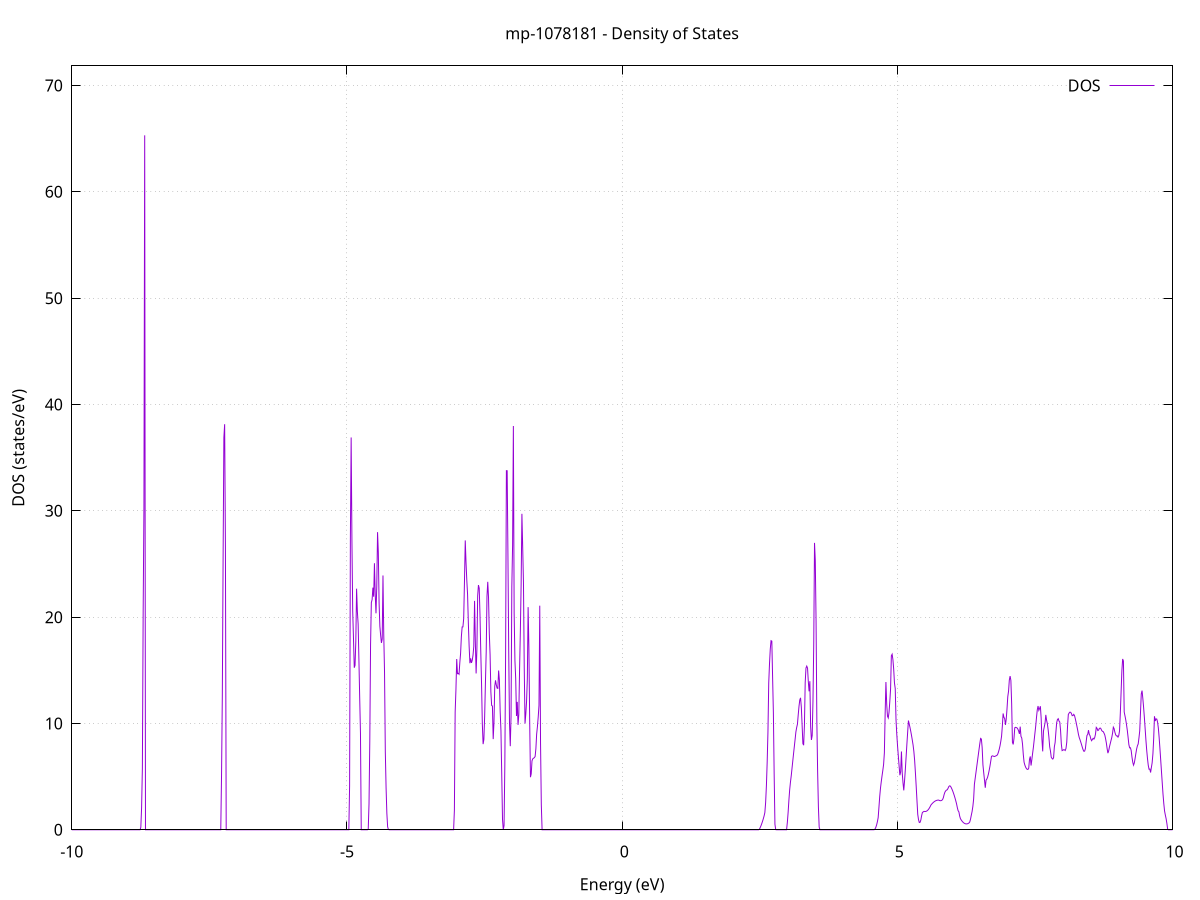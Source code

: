 set title 'mp-1078181 - Density of States'
set xlabel 'Energy (eV)'
set ylabel 'DOS (states/eV)'
set grid
set xrange [-10:10]
set yrange [0:71.848]
set xzeroaxis lt -1
set terminal png size 800,600
set output 'mp-1078181_dos_gnuplot.png'
plot '-' using 1:2 with lines title 'DOS'
-17.009900 0.000000
-16.995800 0.000000
-16.981700 0.000000
-16.967600 0.000000
-16.953500 0.000000
-16.939400 0.000000
-16.925300 0.000000
-16.911200 0.000000
-16.897100 0.000000
-16.883000 0.000000
-16.868900 0.000000
-16.854800 0.000000
-16.840700 0.000000
-16.826600 0.000000
-16.812500 0.000000
-16.798400 0.000000
-16.784300 0.000000
-16.770200 0.000000
-16.756100 0.000000
-16.742000 0.000000
-16.727900 0.000000
-16.713800 0.000000
-16.699700 0.000000
-16.685600 0.000000
-16.671500 0.000000
-16.657300 0.000000
-16.643200 0.000000
-16.629100 0.000000
-16.615000 0.000000
-16.600900 0.000000
-16.586800 0.000000
-16.572700 0.000000
-16.558600 0.000000
-16.544500 0.000000
-16.530400 0.000000
-16.516300 0.000000
-16.502200 0.000000
-16.488100 0.000000
-16.474000 0.000000
-16.459900 0.000000
-16.445800 0.000000
-16.431700 0.000000
-16.417600 0.000000
-16.403500 0.000000
-16.389400 0.000000
-16.375300 0.000000
-16.361200 0.000000
-16.347100 0.000000
-16.333000 0.000000
-16.318900 0.000000
-16.304800 0.000000
-16.290700 0.000000
-16.276600 0.000000
-16.262500 0.000000
-16.248400 0.000000
-16.234300 0.000000
-16.220200 0.000000
-16.206100 0.000000
-16.192000 0.000000
-16.177900 0.000000
-16.163800 0.000000
-16.149700 0.000000
-16.135500 0.000000
-16.121400 0.000000
-16.107300 0.000000
-16.093200 0.000000
-16.079100 0.000000
-16.065000 0.000000
-16.050900 0.000000
-16.036800 0.000000
-16.022700 0.000000
-16.008600 0.000000
-15.994500 0.000000
-15.980400 0.000000
-15.966300 0.000000
-15.952200 0.000000
-15.938100 0.000000
-15.924000 0.000000
-15.909900 0.000000
-15.895800 0.000000
-15.881700 0.000000
-15.867600 0.000000
-15.853500 0.000000
-15.839400 0.000000
-15.825300 0.000000
-15.811200 0.000000
-15.797100 0.000000
-15.783000 0.000000
-15.768900 0.000000
-15.754800 0.000000
-15.740700 0.000000
-15.726600 0.008800
-15.712500 1.274200
-15.698400 4.681000
-15.684300 12.755700
-15.670200 21.322900
-15.656100 29.129800
-15.642000 44.279500
-15.627900 42.121700
-15.613700 0.000000
-15.599600 0.000000
-15.585500 0.000000
-15.571400 0.000000
-15.557300 0.000000
-15.543200 0.000000
-15.529100 1.172800
-15.515000 8.073200
-15.500900 15.460900
-15.486800 27.694900
-15.472700 55.868700
-15.458600 32.027200
-15.444500 3.302100
-15.430400 0.000000
-15.416300 0.000000
-15.402200 0.000000
-15.388100 0.000000
-15.374000 0.000000
-15.359900 0.000000
-15.345800 0.000000
-15.331700 0.000000
-15.317600 0.000000
-15.303500 0.000000
-15.289400 0.000000
-15.275300 0.000000
-15.261200 0.000000
-15.247100 0.000000
-15.233000 0.000000
-15.218900 0.000000
-15.204800 0.000000
-15.190700 0.000000
-15.176600 0.000000
-15.162500 0.000000
-15.148400 0.000000
-15.134300 0.000000
-15.120200 0.000000
-15.106100 0.000000
-15.091900 0.000000
-15.077800 0.000000
-15.063700 0.000000
-15.049600 0.000000
-15.035500 0.000000
-15.021400 0.000000
-15.007300 0.000000
-14.993200 0.000000
-14.979100 0.000000
-14.965000 0.635100
-14.950900 18.877600
-14.936800 53.055000
-14.922700 36.465600
-14.908600 93.440200
-14.894500 71.658000
-14.880400 99.771800
-14.866300 53.131700
-14.852200 119.152000
-14.838100 0.000000
-14.824000 0.000000
-14.809900 0.000000
-14.795800 0.000000
-14.781700 0.000000
-14.767600 0.000000
-14.753500 0.000000
-14.739400 0.000000
-14.725300 0.000000
-14.711200 0.000000
-14.697100 0.000000
-14.683000 0.000000
-14.668900 0.000000
-14.654800 0.000000
-14.640700 0.000000
-14.626600 0.000000
-14.612500 0.000000
-14.598400 0.000000
-14.584300 0.000000
-14.570100 0.000000
-14.556000 0.000000
-14.541900 0.000000
-14.527800 0.000000
-14.513700 0.000000
-14.499600 0.000000
-14.485500 0.000000
-14.471400 0.000000
-14.457300 0.000000
-14.443200 0.000000
-14.429100 0.000000
-14.415000 0.000000
-14.400900 0.000000
-14.386800 0.000000
-14.372700 0.000000
-14.358600 0.000000
-14.344500 0.000000
-14.330400 0.000000
-14.316300 0.000000
-14.302200 0.000000
-14.288100 0.000000
-14.274000 0.000000
-14.259900 0.000000
-14.245800 0.000000
-14.231700 0.000000
-14.217600 0.000000
-14.203500 0.000000
-14.189400 0.000000
-14.175300 0.000000
-14.161200 0.000000
-14.147100 0.000000
-14.133000 0.000000
-14.118900 0.000000
-14.104800 0.000000
-14.090700 0.000000
-14.076600 0.000000
-14.062400 0.000000
-14.048300 0.000000
-14.034200 0.000000
-14.020100 0.000000
-14.006000 0.000000
-13.991900 0.000000
-13.977800 0.000000
-13.963700 0.000000
-13.949600 0.000000
-13.935500 0.000000
-13.921400 0.000000
-13.907300 0.000000
-13.893200 0.000000
-13.879100 0.000000
-13.865000 0.000000
-13.850900 0.000000
-13.836800 0.000000
-13.822700 0.000000
-13.808600 0.000000
-13.794500 0.000000
-13.780400 0.000000
-13.766300 0.000000
-13.752200 0.000000
-13.738100 0.000000
-13.724000 0.000000
-13.709900 0.000000
-13.695800 0.000000
-13.681700 0.000000
-13.667600 0.000000
-13.653500 0.000000
-13.639400 0.000000
-13.625300 0.000000
-13.611200 0.000000
-13.597100 0.000000
-13.583000 0.000000
-13.568900 0.000000
-13.554800 0.000000
-13.540600 0.000000
-13.526500 0.000000
-13.512400 0.000000
-13.498300 0.000000
-13.484200 0.000000
-13.470100 0.000000
-13.456000 0.000000
-13.441900 0.000000
-13.427800 0.000000
-13.413700 0.000000
-13.399600 0.000000
-13.385500 0.000000
-13.371400 0.000000
-13.357300 0.000000
-13.343200 0.000000
-13.329100 0.000000
-13.315000 0.000000
-13.300900 0.000000
-13.286800 0.000000
-13.272700 0.000000
-13.258600 0.000000
-13.244500 0.000000
-13.230400 0.000000
-13.216300 0.000000
-13.202200 0.000000
-13.188100 0.000000
-13.174000 0.000000
-13.159900 0.000000
-13.145800 0.000000
-13.131700 0.000000
-13.117600 0.000000
-13.103500 0.000000
-13.089400 0.000000
-13.075300 0.000000
-13.061200 0.000000
-13.047100 0.000000
-13.033000 0.000000
-13.018800 0.000000
-13.004700 0.000000
-12.990600 0.000000
-12.976500 0.000000
-12.962400 0.000000
-12.948300 0.000000
-12.934200 0.000000
-12.920100 0.000000
-12.906000 0.000000
-12.891900 0.000000
-12.877800 0.000000
-12.863700 0.000000
-12.849600 0.000000
-12.835500 0.000000
-12.821400 0.000000
-12.807300 0.000000
-12.793200 0.000000
-12.779100 0.000000
-12.765000 0.000000
-12.750900 0.000000
-12.736800 0.000000
-12.722700 0.000000
-12.708600 0.000000
-12.694500 0.000000
-12.680400 0.000000
-12.666300 0.000000
-12.652200 0.000000
-12.638100 0.000000
-12.624000 0.000000
-12.609900 0.000000
-12.595800 0.000000
-12.581700 0.000000
-12.567600 0.000000
-12.553500 0.000000
-12.539400 0.000000
-12.525300 0.000000
-12.511200 0.000000
-12.497000 0.000000
-12.482900 0.000000
-12.468800 0.000000
-12.454700 0.000000
-12.440600 0.000000
-12.426500 0.000000
-12.412400 0.000000
-12.398300 0.000000
-12.384200 0.000000
-12.370100 0.000000
-12.356000 0.000000
-12.341900 0.000000
-12.327800 0.000000
-12.313700 0.000000
-12.299600 0.000000
-12.285500 0.000000
-12.271400 0.000000
-12.257300 0.000000
-12.243200 0.000000
-12.229100 0.000000
-12.215000 0.000000
-12.200900 0.000000
-12.186800 0.000000
-12.172700 0.000000
-12.158600 0.000000
-12.144500 0.000000
-12.130400 0.000000
-12.116300 0.000000
-12.102200 0.000000
-12.088100 0.000000
-12.074000 0.000000
-12.059900 0.000000
-12.045800 0.000000
-12.031700 0.000000
-12.017600 0.000000
-12.003500 0.000000
-11.989400 0.000000
-11.975200 0.000000
-11.961100 0.000000
-11.947000 0.000000
-11.932900 0.000000
-11.918800 0.000000
-11.904700 0.000000
-11.890600 0.000000
-11.876500 0.000000
-11.862400 0.000000
-11.848300 0.000000
-11.834200 0.000000
-11.820100 0.000000
-11.806000 0.000000
-11.791900 0.000000
-11.777800 0.000000
-11.763700 0.000000
-11.749600 0.000000
-11.735500 0.000000
-11.721400 0.000000
-11.707300 0.000000
-11.693200 0.000000
-11.679100 0.000000
-11.665000 0.000000
-11.650900 0.000000
-11.636800 0.000000
-11.622700 0.000000
-11.608600 0.000000
-11.594500 0.000000
-11.580400 0.000000
-11.566300 0.000000
-11.552200 0.000000
-11.538100 0.000000
-11.524000 0.000000
-11.509900 0.000000
-11.495800 0.000000
-11.481700 0.000000
-11.467600 0.000000
-11.453400 0.000000
-11.439300 0.000000
-11.425200 0.000000
-11.411100 0.000000
-11.397000 0.000000
-11.382900 0.000000
-11.368800 0.000000
-11.354700 0.000000
-11.340600 0.000000
-11.326500 0.000000
-11.312400 0.000000
-11.298300 0.000000
-11.284200 0.000000
-11.270100 0.000000
-11.256000 0.000000
-11.241900 0.000000
-11.227800 0.000000
-11.213700 0.000000
-11.199600 0.000000
-11.185500 0.000000
-11.171400 0.000000
-11.157300 0.000000
-11.143200 0.000000
-11.129100 0.000000
-11.115000 0.000000
-11.100900 0.000000
-11.086800 0.000000
-11.072700 0.000000
-11.058600 0.000000
-11.044500 0.000000
-11.030400 0.000000
-11.016300 0.000000
-11.002200 0.000000
-10.988100 0.000000
-10.974000 0.000000
-10.959900 0.000000
-10.945700 0.000000
-10.931600 0.000000
-10.917500 0.000000
-10.903400 0.000000
-10.889300 0.000000
-10.875200 0.000000
-10.861100 0.000000
-10.847000 0.000000
-10.832900 0.000000
-10.818800 0.000000
-10.804700 0.000000
-10.790600 0.000000
-10.776500 0.000000
-10.762400 0.000000
-10.748300 0.000000
-10.734200 0.000000
-10.720100 0.000000
-10.706000 0.000000
-10.691900 0.000000
-10.677800 0.000000
-10.663700 0.000000
-10.649600 0.000000
-10.635500 0.000000
-10.621400 0.000000
-10.607300 0.000000
-10.593200 0.000000
-10.579100 0.000000
-10.565000 0.000000
-10.550900 0.000000
-10.536800 0.000000
-10.522700 0.000000
-10.508600 0.000000
-10.494500 0.000000
-10.480400 0.000000
-10.466300 0.000000
-10.452200 0.000000
-10.438100 0.000000
-10.423900 0.000000
-10.409800 0.000000
-10.395700 0.000000
-10.381600 0.000000
-10.367500 0.000000
-10.353400 0.000000
-10.339300 0.000000
-10.325200 0.000000
-10.311100 0.000000
-10.297000 0.000000
-10.282900 0.000000
-10.268800 0.000000
-10.254700 0.000000
-10.240600 0.000000
-10.226500 0.000000
-10.212400 0.000000
-10.198300 0.000000
-10.184200 0.000000
-10.170100 0.000000
-10.156000 0.000000
-10.141900 0.000000
-10.127800 0.000000
-10.113700 0.000000
-10.099600 0.000000
-10.085500 0.000000
-10.071400 0.000000
-10.057300 0.000000
-10.043200 0.000000
-10.029100 0.000000
-10.015000 0.000000
-10.000900 0.000000
-9.986800 0.000000
-9.972700 0.000000
-9.958600 0.000000
-9.944500 0.000000
-9.930400 0.000000
-9.916300 0.000000
-9.902100 0.000000
-9.888000 0.000000
-9.873900 0.000000
-9.859800 0.000000
-9.845700 0.000000
-9.831600 0.000000
-9.817500 0.000000
-9.803400 0.000000
-9.789300 0.000000
-9.775200 0.000000
-9.761100 0.000000
-9.747000 0.000000
-9.732900 0.000000
-9.718800 0.000000
-9.704700 0.000000
-9.690600 0.000000
-9.676500 0.000000
-9.662400 0.000000
-9.648300 0.000000
-9.634200 0.000000
-9.620100 0.000000
-9.606000 0.000000
-9.591900 0.000000
-9.577800 0.000000
-9.563700 0.000000
-9.549600 0.000000
-9.535500 0.000000
-9.521400 0.000000
-9.507300 0.000000
-9.493200 0.000000
-9.479100 0.000000
-9.465000 0.000000
-9.450900 0.000000
-9.436800 0.000000
-9.422700 0.000000
-9.408600 0.000000
-9.394500 0.000000
-9.380300 0.000000
-9.366200 0.000000
-9.352100 0.000000
-9.338000 0.000000
-9.323900 0.000000
-9.309800 0.000000
-9.295700 0.000000
-9.281600 0.000000
-9.267500 0.000000
-9.253400 0.000000
-9.239300 0.000000
-9.225200 0.000000
-9.211100 0.000000
-9.197000 0.000000
-9.182900 0.000000
-9.168800 0.000000
-9.154700 0.000000
-9.140600 0.000000
-9.126500 0.000000
-9.112400 0.000000
-9.098300 0.000000
-9.084200 0.000000
-9.070100 0.000000
-9.056000 0.000000
-9.041900 0.000000
-9.027800 0.000000
-9.013700 0.000000
-8.999600 0.000000
-8.985500 0.000000
-8.971400 0.000000
-8.957300 0.000000
-8.943200 0.000000
-8.929100 0.000000
-8.915000 0.000000
-8.900900 0.000000
-8.886800 0.000000
-8.872700 0.000000
-8.858500 0.000000
-8.844400 0.000000
-8.830300 0.000000
-8.816200 0.000000
-8.802100 0.000000
-8.788000 0.000000
-8.773900 0.000000
-8.759800 0.000000
-8.745700 0.228400
-8.731600 2.078300
-8.717500 5.785600
-8.703400 20.283300
-8.689300 30.212800
-8.675200 65.316600
-8.661100 0.000000
-8.647000 0.000000
-8.632900 0.000000
-8.618800 0.000000
-8.604700 0.000000
-8.590600 0.000000
-8.576500 0.000000
-8.562400 0.000000
-8.548300 0.000000
-8.534200 0.000000
-8.520100 0.000000
-8.506000 0.000000
-8.491900 0.000000
-8.477800 0.000000
-8.463700 0.000000
-8.449600 0.000000
-8.435500 0.000000
-8.421400 0.000000
-8.407300 0.000000
-8.393200 0.000000
-8.379100 0.000000
-8.365000 0.000000
-8.350900 0.000000
-8.336700 0.000000
-8.322600 0.000000
-8.308500 0.000000
-8.294400 0.000000
-8.280300 0.000000
-8.266200 0.000000
-8.252100 0.000000
-8.238000 0.000000
-8.223900 0.000000
-8.209800 0.000000
-8.195700 0.000000
-8.181600 0.000000
-8.167500 0.000000
-8.153400 0.000000
-8.139300 0.000000
-8.125200 0.000000
-8.111100 0.000000
-8.097000 0.000000
-8.082900 0.000000
-8.068800 0.000000
-8.054700 0.000000
-8.040600 0.000000
-8.026500 0.000000
-8.012400 0.000000
-7.998300 0.000000
-7.984200 0.000000
-7.970100 0.000000
-7.956000 0.000000
-7.941900 0.000000
-7.927800 0.000000
-7.913700 0.000000
-7.899600 0.000000
-7.885500 0.000000
-7.871400 0.000000
-7.857300 0.000000
-7.843200 0.000000
-7.829000 0.000000
-7.814900 0.000000
-7.800800 0.000000
-7.786700 0.000000
-7.772600 0.000000
-7.758500 0.000000
-7.744400 0.000000
-7.730300 0.000000
-7.716200 0.000000
-7.702100 0.000000
-7.688000 0.000000
-7.673900 0.000000
-7.659800 0.000000
-7.645700 0.000000
-7.631600 0.000000
-7.617500 0.000000
-7.603400 0.000000
-7.589300 0.000000
-7.575200 0.000000
-7.561100 0.000000
-7.547000 0.000000
-7.532900 0.000000
-7.518800 0.000000
-7.504700 0.000000
-7.490600 0.000000
-7.476500 0.000000
-7.462400 0.000000
-7.448300 0.000000
-7.434200 0.000000
-7.420100 0.000000
-7.406000 0.000000
-7.391900 0.000000
-7.377800 0.000000
-7.363700 0.000000
-7.349600 0.000000
-7.335500 0.000000
-7.321400 0.000000
-7.307200 0.000000
-7.293100 0.000000
-7.279000 5.163700
-7.264900 12.553900
-7.250800 25.450400
-7.236700 36.885600
-7.222600 38.145900
-7.208500 26.642200
-7.194400 0.000000
-7.180300 0.000000
-7.166200 0.000000
-7.152100 0.000000
-7.138000 0.000000
-7.123900 0.000000
-7.109800 0.000000
-7.095700 0.000000
-7.081600 0.000000
-7.067500 0.000000
-7.053400 0.000000
-7.039300 0.000000
-7.025200 0.000000
-7.011100 0.000000
-6.997000 0.000000
-6.982900 0.000000
-6.968800 0.000000
-6.954700 0.000000
-6.940600 0.000000
-6.926500 0.000000
-6.912400 0.000000
-6.898300 0.000000
-6.884200 0.000000
-6.870100 0.000000
-6.856000 0.000000
-6.841900 0.000000
-6.827800 0.000000
-6.813700 0.000000
-6.799600 0.000000
-6.785400 0.000000
-6.771300 0.000000
-6.757200 0.000000
-6.743100 0.000000
-6.729000 0.000000
-6.714900 0.000000
-6.700800 0.000000
-6.686700 0.000000
-6.672600 0.000000
-6.658500 0.000000
-6.644400 0.000000
-6.630300 0.000000
-6.616200 0.000000
-6.602100 0.000000
-6.588000 0.000000
-6.573900 0.000000
-6.559800 0.000000
-6.545700 0.000000
-6.531600 0.000000
-6.517500 0.000000
-6.503400 0.000000
-6.489300 0.000000
-6.475200 0.000000
-6.461100 0.000000
-6.447000 0.000000
-6.432900 0.000000
-6.418800 0.000000
-6.404700 0.000000
-6.390600 0.000000
-6.376500 0.000000
-6.362400 0.000000
-6.348300 0.000000
-6.334200 0.000000
-6.320100 0.000000
-6.306000 0.000000
-6.291900 0.000000
-6.277800 0.000000
-6.263600 0.000000
-6.249500 0.000000
-6.235400 0.000000
-6.221300 0.000000
-6.207200 0.000000
-6.193100 0.000000
-6.179000 0.000000
-6.164900 0.000000
-6.150800 0.000000
-6.136700 0.000000
-6.122600 0.000000
-6.108500 0.000000
-6.094400 0.000000
-6.080300 0.000000
-6.066200 0.000000
-6.052100 0.000000
-6.038000 0.000000
-6.023900 0.000000
-6.009800 0.000000
-5.995700 0.000000
-5.981600 0.000000
-5.967500 0.000000
-5.953400 0.000000
-5.939300 0.000000
-5.925200 0.000000
-5.911100 0.000000
-5.897000 0.000000
-5.882900 0.000000
-5.868800 0.000000
-5.854700 0.000000
-5.840600 0.000000
-5.826500 0.000000
-5.812400 0.000000
-5.798300 0.000000
-5.784200 0.000000
-5.770100 0.000000
-5.756000 0.000000
-5.741800 0.000000
-5.727700 0.000000
-5.713600 0.000000
-5.699500 0.000000
-5.685400 0.000000
-5.671300 0.000000
-5.657200 0.000000
-5.643100 0.000000
-5.629000 0.000000
-5.614900 0.000000
-5.600800 0.000000
-5.586700 0.000000
-5.572600 0.000000
-5.558500 0.000000
-5.544400 0.000000
-5.530300 0.000000
-5.516200 0.000000
-5.502100 0.000000
-5.488000 0.000000
-5.473900 0.000000
-5.459800 0.000000
-5.445700 0.000000
-5.431600 0.000000
-5.417500 0.000000
-5.403400 0.000000
-5.389300 0.000000
-5.375200 0.000000
-5.361100 0.000000
-5.347000 0.000000
-5.332900 0.000000
-5.318800 0.000000
-5.304700 0.000000
-5.290600 0.000000
-5.276500 0.000000
-5.262400 0.000000
-5.248300 0.000000
-5.234100 0.000000
-5.220000 0.000000
-5.205900 0.000000
-5.191800 0.000000
-5.177700 0.000000
-5.163600 0.000000
-5.149500 0.000000
-5.135400 0.000000
-5.121300 0.000000
-5.107200 0.000000
-5.093100 0.000000
-5.079000 0.000000
-5.064900 0.000000
-5.050800 0.000000
-5.036700 0.000000
-5.022600 0.000000
-5.008500 0.000000
-4.994400 0.000000
-4.980300 0.000000
-4.966200 0.000000
-4.952100 4.141400
-4.938000 27.374400
-4.923900 36.898300
-4.909800 27.156200
-4.895700 20.567300
-4.881600 18.005800
-4.867500 15.241900
-4.853400 15.472400
-4.839300 17.699100
-4.825200 22.675300
-4.811100 20.535000
-4.797000 19.354200
-4.782900 15.981700
-4.768800 12.433000
-4.754700 9.095500
-4.740600 0.000000
-4.726500 0.000000
-4.712300 0.000000
-4.698200 0.000000
-4.684100 0.000000
-4.670000 0.000000
-4.655900 0.000000
-4.641800 0.000000
-4.627700 0.000000
-4.613600 0.046900
-4.599500 2.435000
-4.585400 8.294000
-4.571300 17.402100
-4.557200 21.363500
-4.543100 21.639000
-4.529000 22.775900
-4.514900 21.918900
-4.500800 25.072700
-4.486700 22.125700
-4.472600 20.356600
-4.458500 22.899200
-4.444400 27.995500
-4.430300 26.086000
-4.416200 21.305900
-4.402100 19.128000
-4.388000 18.279700
-4.373900 17.576500
-4.359800 17.938200
-4.345700 23.918500
-4.331600 18.366700
-4.317500 14.809800
-4.303400 7.369200
-4.289300 3.955300
-4.275200 1.541000
-4.261100 0.277700
-4.247000 0.029500
-4.232900 0.000000
-4.218800 0.000000
-4.204700 0.000000
-4.190500 0.000000
-4.176400 0.000000
-4.162300 0.000000
-4.148200 0.000000
-4.134100 0.000000
-4.120000 0.000000
-4.105900 0.000000
-4.091800 0.000000
-4.077700 0.000000
-4.063600 0.000000
-4.049500 0.000000
-4.035400 0.000000
-4.021300 0.000000
-4.007200 0.000000
-3.993100 0.000000
-3.979000 0.000000
-3.964900 0.000000
-3.950800 0.000000
-3.936700 0.000000
-3.922600 0.000000
-3.908500 0.000000
-3.894400 0.000000
-3.880300 0.000000
-3.866200 0.000000
-3.852100 0.000000
-3.838000 0.000000
-3.823900 0.000000
-3.809800 0.000000
-3.795700 0.000000
-3.781600 0.000000
-3.767500 0.000000
-3.753400 0.000000
-3.739300 0.000000
-3.725200 0.000000
-3.711100 0.000000
-3.697000 0.000000
-3.682900 0.000000
-3.668700 0.000000
-3.654600 0.000000
-3.640500 0.000000
-3.626400 0.000000
-3.612300 0.000000
-3.598200 0.000000
-3.584100 0.000000
-3.570000 0.000000
-3.555900 0.000000
-3.541800 0.000000
-3.527700 0.000000
-3.513600 0.000000
-3.499500 0.000000
-3.485400 0.000000
-3.471300 0.000000
-3.457200 0.000000
-3.443100 0.000000
-3.429000 0.000000
-3.414900 0.000000
-3.400800 0.000000
-3.386700 0.000000
-3.372600 0.000000
-3.358500 0.000000
-3.344400 0.000000
-3.330300 0.000000
-3.316200 0.000000
-3.302100 0.000000
-3.288000 0.000000
-3.273900 0.000000
-3.259800 0.000000
-3.245700 0.000000
-3.231600 0.000000
-3.217500 0.000000
-3.203400 0.000000
-3.189300 0.000000
-3.175200 0.000000
-3.161100 0.000000
-3.146900 0.000000
-3.132800 0.000000
-3.118700 0.000000
-3.104600 0.000000
-3.090500 0.000000
-3.076400 0.000000
-3.062300 0.000000
-3.048200 1.827300
-3.034100 11.071600
-3.020000 13.167700
-3.005900 16.060400
-2.991800 14.681400
-2.977700 14.710900
-2.963600 14.626100
-2.949500 15.720000
-2.935400 16.591400
-2.921300 18.179900
-2.907200 19.074000
-2.893100 19.083400
-2.879000 19.877600
-2.864900 23.357400
-2.850800 27.214500
-2.836700 25.141700
-2.822600 23.462600
-2.808500 22.128000
-2.794400 19.412800
-2.780300 17.272700
-2.766200 15.665000
-2.752100 16.125200
-2.738000 15.696800
-2.723900 15.928100
-2.709800 16.426200
-2.695700 17.241300
-2.681600 21.529400
-2.667500 17.725000
-2.653400 14.704400
-2.639300 16.962500
-2.625100 22.010300
-2.611000 23.015800
-2.596900 22.716100
-2.582800 20.185300
-2.568700 16.744000
-2.554600 13.697500
-2.540500 9.951800
-2.526400 8.057200
-2.512300 8.495200
-2.498200 10.690800
-2.484100 13.845200
-2.470000 16.740800
-2.455900 21.965100
-2.441800 23.318900
-2.427700 21.799400
-2.413600 18.468400
-2.399500 16.472600
-2.385400 12.980300
-2.371300 11.694200
-2.357200 11.637900
-2.343100 8.528900
-2.329000 10.081300
-2.314900 13.486100
-2.300800 14.054400
-2.286700 13.623200
-2.272600 13.325700
-2.258500 13.297700
-2.244400 14.978500
-2.230300 14.066400
-2.216200 11.109200
-2.202100 9.321200
-2.188000 5.224400
-2.173900 0.993500
-2.159800 0.000000
-2.145700 0.399900
-2.131600 6.043000
-2.117400 16.575200
-2.103300 33.776800
-2.089200 33.768200
-2.075100 25.780100
-2.061000 16.794000
-2.046900 10.098400
-2.032800 7.864100
-2.018700 10.672100
-2.004600 22.851300
-1.990500 26.767200
-1.976400 37.979000
-1.962300 20.405200
-1.948200 15.914400
-1.934100 14.210900
-1.920000 10.701000
-1.905900 12.028900
-1.891800 9.865600
-1.877700 10.833000
-1.863600 15.147500
-1.849500 18.683400
-1.835400 23.075200
-1.821300 29.720800
-1.807200 26.606000
-1.793100 23.270300
-1.779000 15.293900
-1.764900 9.996200
-1.750800 10.876200
-1.736700 12.090900
-1.722600 14.210000
-1.708500 20.942600
-1.694400 17.164300
-1.680300 10.359600
-1.666200 4.945700
-1.652100 5.258800
-1.638000 6.478200
-1.623900 6.672900
-1.609800 6.727500
-1.595600 6.787100
-1.581500 6.887300
-1.567400 7.623800
-1.553300 9.004400
-1.539200 9.713300
-1.525100 10.603100
-1.511000 11.706400
-1.496900 21.077400
-1.482800 8.154700
-1.468700 2.356800
-1.454600 0.000000
-1.440500 0.000000
-1.426400 0.000000
-1.412300 0.000000
-1.398200 0.000000
-1.384100 0.000000
-1.370000 0.000000
-1.355900 0.000000
-1.341800 0.000000
-1.327700 0.000000
-1.313600 0.000000
-1.299500 0.000000
-1.285400 0.000000
-1.271300 0.000000
-1.257200 0.000000
-1.243100 0.000000
-1.229000 0.000000
-1.214900 0.000000
-1.200800 0.000000
-1.186700 0.000000
-1.172600 0.000000
-1.158500 0.000000
-1.144400 0.000000
-1.130300 0.000000
-1.116200 0.000000
-1.102100 0.000000
-1.088000 0.000000
-1.073800 0.000000
-1.059700 0.000000
-1.045600 0.000000
-1.031500 0.000000
-1.017400 0.000000
-1.003300 0.000000
-0.989200 0.000000
-0.975100 0.000000
-0.961000 0.000000
-0.946900 0.000000
-0.932800 0.000000
-0.918700 0.000000
-0.904600 0.000000
-0.890500 0.000000
-0.876400 0.000000
-0.862300 0.000000
-0.848200 0.000000
-0.834100 0.000000
-0.820000 0.000000
-0.805900 0.000000
-0.791800 0.000000
-0.777700 0.000000
-0.763600 0.000000
-0.749500 0.000000
-0.735400 0.000000
-0.721300 0.000000
-0.707200 0.000000
-0.693100 0.000000
-0.679000 0.000000
-0.664900 0.000000
-0.650800 0.000000
-0.636700 0.000000
-0.622600 0.000000
-0.608500 0.000000
-0.594400 0.000000
-0.580300 0.000000
-0.566200 0.000000
-0.552000 0.000000
-0.537900 0.000000
-0.523800 0.000000
-0.509700 0.000000
-0.495600 0.000000
-0.481500 0.000000
-0.467400 0.000000
-0.453300 0.000000
-0.439200 0.000000
-0.425100 0.000000
-0.411000 0.000000
-0.396900 0.000000
-0.382800 0.000000
-0.368700 0.000000
-0.354600 0.000000
-0.340500 0.000000
-0.326400 0.000000
-0.312300 0.000000
-0.298200 0.000000
-0.284100 0.000000
-0.270000 0.000000
-0.255900 0.000000
-0.241800 0.000000
-0.227700 0.000000
-0.213600 0.000000
-0.199500 0.000000
-0.185400 0.000000
-0.171300 0.000000
-0.157200 0.000000
-0.143100 0.000000
-0.129000 0.000000
-0.114900 0.000000
-0.100800 0.000000
-0.086700 0.000000
-0.072600 0.000000
-0.058500 0.000000
-0.044400 0.000000
-0.030200 0.000000
-0.016100 0.000000
-0.002000 0.000000
0.012100 0.000000
0.026200 0.000000
0.040300 0.000000
0.054400 0.000000
0.068500 0.000000
0.082600 0.000000
0.096700 0.000000
0.110800 0.000000
0.124900 0.000000
0.139000 0.000000
0.153100 0.000000
0.167200 0.000000
0.181300 0.000000
0.195400 0.000000
0.209500 0.000000
0.223600 0.000000
0.237700 0.000000
0.251800 0.000000
0.265900 0.000000
0.280000 0.000000
0.294100 0.000000
0.308200 0.000000
0.322300 0.000000
0.336400 0.000000
0.350500 0.000000
0.364600 0.000000
0.378700 0.000000
0.392800 0.000000
0.406900 0.000000
0.421000 0.000000
0.435100 0.000000
0.449200 0.000000
0.463300 0.000000
0.477400 0.000000
0.491600 0.000000
0.505700 0.000000
0.519800 0.000000
0.533900 0.000000
0.548000 0.000000
0.562100 0.000000
0.576200 0.000000
0.590300 0.000000
0.604400 0.000000
0.618500 0.000000
0.632600 0.000000
0.646700 0.000000
0.660800 0.000000
0.674900 0.000000
0.689000 0.000000
0.703100 0.000000
0.717200 0.000000
0.731300 0.000000
0.745400 0.000000
0.759500 0.000000
0.773600 0.000000
0.787700 0.000000
0.801800 0.000000
0.815900 0.000000
0.830000 0.000000
0.844100 0.000000
0.858200 0.000000
0.872300 0.000000
0.886400 0.000000
0.900500 0.000000
0.914600 0.000000
0.928700 0.000000
0.942800 0.000000
0.956900 0.000000
0.971000 0.000000
0.985100 0.000000
0.999300 0.000000
1.013400 0.000000
1.027500 0.000000
1.041600 0.000000
1.055700 0.000000
1.069800 0.000000
1.083900 0.000000
1.098000 0.000000
1.112100 0.000000
1.126200 0.000000
1.140300 0.000000
1.154400 0.000000
1.168500 0.000000
1.182600 0.000000
1.196700 0.000000
1.210800 0.000000
1.224900 0.000000
1.239000 0.000000
1.253100 0.000000
1.267200 0.000000
1.281300 0.000000
1.295400 0.000000
1.309500 0.000000
1.323600 0.000000
1.337700 0.000000
1.351800 0.000000
1.365900 0.000000
1.380000 0.000000
1.394100 0.000000
1.408200 0.000000
1.422300 0.000000
1.436400 0.000000
1.450500 0.000000
1.464600 0.000000
1.478700 0.000000
1.492800 0.000000
1.506900 0.000000
1.521100 0.000000
1.535200 0.000000
1.549300 0.000000
1.563400 0.000000
1.577500 0.000000
1.591600 0.000000
1.605700 0.000000
1.619800 0.000000
1.633900 0.000000
1.648000 0.000000
1.662100 0.000000
1.676200 0.000000
1.690300 0.000000
1.704400 0.000000
1.718500 0.000000
1.732600 0.000000
1.746700 0.000000
1.760800 0.000000
1.774900 0.000000
1.789000 0.000000
1.803100 0.000000
1.817200 0.000000
1.831300 0.000000
1.845400 0.000000
1.859500 0.000000
1.873600 0.000000
1.887700 0.000000
1.901800 0.000000
1.915900 0.000000
1.930000 0.000000
1.944100 0.000000
1.958200 0.000000
1.972300 0.000000
1.986400 0.000000
2.000500 0.000000
2.014600 0.000000
2.028700 0.000000
2.042900 0.000000
2.057000 0.000000
2.071100 0.000000
2.085200 0.000000
2.099300 0.000000
2.113400 0.000000
2.127500 0.000000
2.141600 0.000000
2.155700 0.000000
2.169800 0.000000
2.183900 0.000000
2.198000 0.000000
2.212100 0.000000
2.226200 0.000000
2.240300 0.000000
2.254400 0.000000
2.268500 0.000000
2.282600 0.000000
2.296700 0.000000
2.310800 0.000000
2.324900 0.000000
2.339000 0.000000
2.353100 0.000000
2.367200 0.000000
2.381300 0.000000
2.395400 0.000000
2.409500 0.000000
2.423600 0.000000
2.437700 0.000000
2.451800 0.000000
2.465900 0.000000
2.480000 0.000000
2.494100 0.051500
2.508200 0.202800
2.522300 0.376200
2.536400 0.571800
2.550500 0.789600
2.564700 1.029500
2.578800 1.291600
2.592900 1.613100
2.607000 2.550500
2.621100 4.128200
2.635200 6.345200
2.649300 9.201200
2.663400 13.804800
2.677500 15.609400
2.691600 17.001500
2.705700 17.787000
2.719800 17.742800
2.733900 14.315500
2.748000 11.008900
2.762100 5.231900
2.776200 0.523700
2.790300 0.013800
2.804400 0.000000
2.818500 0.000000
2.832600 0.000000
2.846700 0.000000
2.860800 0.000000
2.874900 0.000000
2.889000 0.000000
2.903100 0.000000
2.917200 0.000000
2.931300 0.000000
2.945400 0.000000
2.959500 0.000000
2.973600 0.000000
2.987700 0.000000
3.001800 0.694900
3.015900 1.638200
3.030000 2.782000
3.044100 3.764800
3.058200 4.480200
3.072300 5.073700
3.086500 5.779300
3.100600 6.475800
3.114700 7.163300
3.128800 7.841700
3.142900 8.511000
3.157000 9.204500
3.171100 9.615500
3.185200 9.937100
3.199300 10.805500
3.213400 11.614500
3.227500 12.205200
3.241600 12.409600
3.255700 11.543800
3.269800 9.882700
3.283900 8.105500
3.298000 7.955300
3.312100 9.829800
3.326200 13.856900
3.340300 15.211600
3.354400 15.394400
3.368500 15.206200
3.382600 13.947400
3.396700 13.023200
3.410800 13.974500
3.424900 9.691800
3.439000 8.449100
3.453100 8.866600
3.467200 12.080200
3.481300 17.411400
3.495400 26.982900
3.509500 25.304200
3.523600 19.630600
3.537700 10.278200
3.551800 5.527400
3.565900 2.167100
3.580000 0.249700
3.594200 0.000000
3.608300 0.000000
3.622400 0.000000
3.636500 0.000000
3.650600 0.000000
3.664700 0.000000
3.678800 0.000000
3.692900 0.000000
3.707000 0.000000
3.721100 0.000000
3.735200 0.000000
3.749300 0.000000
3.763400 0.000000
3.777500 0.000000
3.791600 0.000000
3.805700 0.000000
3.819800 0.000000
3.833900 0.000000
3.848000 0.000000
3.862100 0.000000
3.876200 0.000000
3.890300 0.000000
3.904400 0.000000
3.918500 0.000000
3.932600 0.000000
3.946700 0.000000
3.960800 0.000000
3.974900 0.000000
3.989000 0.000000
4.003100 0.000000
4.017200 0.000000
4.031300 0.000000
4.045400 0.000000
4.059500 0.000000
4.073600 0.000000
4.087700 0.000000
4.101800 0.000000
4.116000 0.000000
4.130100 0.000000
4.144200 0.000000
4.158300 0.000000
4.172400 0.000000
4.186500 0.000000
4.200600 0.000000
4.214700 0.000000
4.228800 0.000000
4.242900 0.000000
4.257000 0.000000
4.271100 0.000000
4.285200 0.000000
4.299300 0.000000
4.313400 0.000000
4.327500 0.000000
4.341600 0.000000
4.355700 0.000000
4.369800 0.000000
4.383900 0.000000
4.398000 0.000000
4.412100 0.000000
4.426200 0.000000
4.440300 0.000000
4.454400 0.000000
4.468500 0.000000
4.482600 0.000000
4.496700 0.000000
4.510800 0.000000
4.524900 0.000000
4.539000 0.000000
4.553100 0.000000
4.567200 0.000000
4.581300 0.006700
4.595400 0.077800
4.609500 0.226600
4.623600 0.453100
4.637800 0.757200
4.651900 1.139100
4.666000 2.112000
4.680100 3.128800
4.694200 3.922000
4.708300 4.526800
4.722400 5.070700
4.736500 5.583500
4.750600 6.142700
4.764700 7.230600
4.778800 10.925500
4.792900 13.899500
4.807000 11.823200
4.821100 10.686400
4.835200 10.517100
4.849300 11.056300
4.863400 12.054400
4.877500 13.244500
4.891600 16.366100
4.905700 16.511800
4.919800 16.005400
4.933900 15.116100
4.948000 13.817000
4.962100 13.279100
4.976200 10.354400
4.990300 8.971000
5.004400 7.871200
5.018500 6.915700
5.032600 5.980100
5.046700 5.129700
5.060800 5.454100
5.074900 7.362400
5.089000 5.365800
5.103100 4.417600
5.117200 3.704700
5.131300 4.616200
5.145400 5.644800
5.159600 6.844600
5.173700 8.045300
5.187800 9.172800
5.201900 10.273800
5.216000 9.959700
5.230100 9.627800
5.244200 9.261500
5.258300 8.861000
5.272400 8.426100
5.286500 7.966400
5.300600 7.363000
5.314700 6.515400
5.328800 5.360100
5.342900 4.096900
5.357000 2.751700
5.371100 1.453100
5.385200 0.946600
5.399300 0.682300
5.413400 0.702000
5.427500 0.922800
5.441600 1.323600
5.455700 1.629800
5.469800 1.677200
5.483900 1.730900
5.498000 1.721600
5.512100 1.719700
5.526200 1.740100
5.540300 1.782800
5.554400 1.847800
5.568500 1.935000
5.582600 2.044500
5.596700 2.176200
5.610800 2.327700
5.624900 2.415500
5.639000 2.495100
5.653100 2.566400
5.667200 2.628800
5.681400 2.681200
5.695500 2.723400
5.709600 2.755600
5.723700 2.777700
5.737800 2.789700
5.751900 2.791600
5.766000 2.752300
5.780100 2.732800
5.794200 2.739200
5.808300 2.771400
5.822400 2.842500
5.836500 3.021400
5.850600 3.317600
5.864700 3.537800
5.878800 3.656700
5.892900 3.731600
5.907000 3.762700
5.921100 3.893100
5.935200 4.060100
5.949300 4.132100
5.963400 4.109200
5.977500 3.993400
5.991600 3.834900
6.005700 3.655300
6.019800 3.454700
6.033900 3.233000
6.048000 2.990200
6.062100 2.726300
6.076200 2.441400
6.090300 2.084500
6.104400 1.795400
6.118500 1.688900
6.132600 1.298900
6.146700 1.044200
6.160800 0.927600
6.174900 0.823500
6.189000 0.736100
6.203200 0.665600
6.217300 0.611700
6.231400 0.574700
6.245500 0.554400
6.259600 0.550900
6.273700 0.564200
6.287800 0.594300
6.301900 0.641100
6.316000 0.731200
6.330100 1.000600
6.344200 1.368600
6.358300 1.714800
6.372400 2.194300
6.386500 2.880000
6.400600 4.281800
6.414700 4.832000
6.428800 5.381500
6.442900 5.930400
6.457000 6.478700
6.471100 7.026300
6.485200 7.573300
6.499300 8.119800
6.513400 8.593900
6.527500 8.531500
6.541600 7.724500
6.555700 6.101300
6.569800 5.360500
6.583900 4.679400
6.598000 3.954600
6.612100 4.663200
6.626200 4.763800
6.640300 4.942700
6.654400 5.225300
6.668500 5.572800
6.682600 5.966900
6.696700 6.419800
6.710900 6.897300
6.725000 6.954100
6.739100 6.939400
6.753200 6.902100
6.767300 6.893600
6.781400 6.927400
6.795500 6.961400
6.809600 6.995500
6.823700 7.101000
6.837800 7.312600
6.851900 7.577400
6.866000 7.899000
6.880100 8.310900
6.894200 8.800900
6.908300 9.760700
6.922400 10.938300
6.936500 10.576300
6.950600 10.473300
6.964700 9.862700
6.978800 10.407700
6.992900 11.363700
7.007000 12.518200
7.021100 13.038900
7.035200 14.086900
7.049300 14.456900
7.063400 14.040100
7.077500 11.854500
7.091600 8.228400
7.105700 8.028500
7.119800 8.587600
7.133900 9.594700
7.148000 9.636200
7.162100 9.612500
7.176200 9.576600
7.190300 9.467400
7.204400 9.284700
7.218500 9.016400
7.232700 9.702000
7.246800 8.781600
7.260900 8.632400
7.275000 8.053200
7.289100 7.066300
7.303200 6.353200
7.317300 6.085600
7.331400 5.889900
7.345500 5.756200
7.359600 5.684700
7.373700 5.675300
7.387800 5.800200
7.401900 6.635200
7.416000 6.897200
7.430100 6.043700
7.444200 6.598300
7.458300 7.189400
7.472400 7.755000
7.486500 8.428200
7.500600 9.100100
7.514700 9.760300
7.528800 10.562800
7.542900 11.276000
7.557000 11.638900
7.571100 11.233700
7.585200 11.401600
7.599300 11.618100
7.613400 10.514200
7.627500 8.515100
7.641600 7.376400
7.655700 9.288900
7.669800 9.662600
7.683900 10.039300
7.698000 10.806100
7.712100 10.307500
7.726200 9.973200
7.740300 9.420100
7.754500 8.698100
7.768600 7.807000
7.782700 7.405000
7.796800 6.831300
7.810900 6.710400
7.825000 6.647800
7.839100 6.771700
7.853200 7.796800
7.867300 8.209300
7.881400 9.187200
7.895500 10.071600
7.909600 10.370900
7.923700 10.449400
7.937800 10.227800
7.951900 10.135100
7.966000 9.353800
7.980100 8.057900
7.994200 7.444700
8.008300 7.485300
8.022400 7.530500
8.036500 7.520500
8.050600 7.457200
8.064700 7.653000
8.078800 8.237800
8.092900 9.734700
8.107000 10.843300
8.121100 10.972300
8.135200 11.063300
8.149300 11.047400
8.163400 10.936300
8.177500 10.730000
8.191600 10.742200
8.205700 10.855200
8.219800 10.740900
8.233900 10.444300
8.248000 10.119400
8.262100 9.761000
8.276300 9.396600
8.290400 8.990900
8.304500 8.690100
8.318600 8.479300
8.332700 8.257500
8.346800 8.018300
8.360900 7.766800
8.375000 7.535400
8.389100 7.383100
8.403200 7.395400
8.417300 7.627900
8.431400 8.293900
8.445500 8.866100
8.459600 8.974600
8.473700 9.366900
8.487800 8.981500
8.501900 8.841600
8.516000 8.538400
8.530100 8.377500
8.544200 8.496000
8.558300 8.603900
8.572400 8.528900
8.586500 8.670300
8.600600 8.995100
8.614700 9.630900
8.628800 9.542800
8.642900 9.333500
8.657000 9.374700
8.671100 9.530400
8.685200 9.571800
8.699300 9.507700
8.713400 9.339800
8.727500 9.258600
8.741600 9.228900
8.755700 9.089500
8.769800 8.912400
8.783900 8.574500
8.798100 8.160300
8.812200 7.632300
8.826300 7.207400
8.840400 7.427600
8.854500 7.794800
8.868600 8.096900
8.882700 8.394400
8.896800 8.683100
8.910900 9.078900
8.925000 9.649800
8.939100 9.513700
8.953200 9.169200
8.967300 8.938100
8.981400 8.826300
8.995500 8.833800
9.009600 8.714300
9.023700 8.862900
9.037800 9.310500
9.051900 10.954900
9.066000 12.935800
9.080100 14.949600
9.094200 16.064200
9.108300 15.874600
9.122400 11.074900
9.136500 10.718700
9.150600 10.337300
9.164700 9.883100
9.178800 9.349300
9.192900 8.712500
9.207000 8.020700
9.221100 7.704100
9.235200 7.717700
9.249300 7.452100
9.263400 6.851300
9.277500 6.365500
9.291600 6.076200
9.305700 6.274900
9.319900 6.693800
9.334000 7.161900
9.348100 7.598200
9.362200 7.894100
9.376300 8.067800
9.390400 8.633700
9.404500 9.297500
9.418600 11.056200
9.432700 12.779500
9.446800 13.088500
9.460900 12.354900
9.475000 11.509800
9.489100 10.553200
9.503200 9.485100
9.517300 8.414400
9.531400 7.481400
9.545500 6.698800
9.559600 6.066000
9.573700 5.696500
9.587800 5.711300
9.601900 5.387000
9.616000 5.852700
9.630100 6.297100
9.644200 7.146200
9.658300 8.585900
9.672400 10.675900
9.686500 10.230200
9.700600 10.433200
9.714700 10.409900
9.728800 10.123400
9.742900 9.571100
9.757000 8.702900
9.771100 7.685900
9.785200 6.604800
9.799300 5.511900
9.813400 4.429100
9.827600 3.353500
9.841700 2.467900
9.855800 1.768200
9.869900 1.384500
9.884000 1.044900
9.898100 0.596000
9.912200 0.050100
9.926300 0.000000
9.940400 0.000000
9.954500 0.000000
9.968600 0.000000
9.982700 0.000000
9.996800 0.000000
10.010900 0.000000
10.025000 0.000000
10.039100 0.000000
10.053200 0.000000
10.067300 0.000000
10.081400 0.000000
10.095500 0.000000
10.109600 0.000000
10.123700 0.000000
10.137800 0.000000
10.151900 0.000000
10.166000 0.000000
10.180100 0.000000
10.194200 0.000000
10.208300 0.000000
10.222400 0.000000
10.236500 0.000000
10.250600 0.000000
10.264700 0.000000
10.278800 0.000000
10.292900 0.000000
10.307000 0.000000
10.321100 0.000000
10.335200 0.000000
10.349400 0.000000
10.363500 0.000000
10.377600 0.000000
10.391700 0.000000
10.405800 0.000000
10.419900 0.000000
10.434000 0.000000
10.448100 0.000000
10.462200 0.000000
10.476300 0.000000
10.490400 0.000000
10.504500 0.000000
10.518600 0.000000
10.532700 0.000000
10.546800 0.000000
10.560900 0.000000
10.575000 0.000000
10.589100 0.000000
10.603200 0.000000
10.617300 0.000000
10.631400 0.000000
10.645500 0.000000
10.659600 0.000000
10.673700 0.000000
10.687800 0.000000
10.701900 0.000000
10.716000 0.000000
10.730100 0.000000
10.744200 0.000000
10.758300 0.000000
10.772400 0.000000
10.786500 0.000000
10.800600 0.000000
10.814700 0.000000
10.828800 0.000000
10.842900 0.000000
10.857000 0.000000
10.871200 0.000000
10.885300 0.000000
10.899400 0.000000
10.913500 0.000000
10.927600 0.000000
10.941700 0.000000
10.955800 0.000000
10.969900 0.000000
10.984000 0.000000
10.998100 0.000000
11.012200 0.000000
11.026300 0.000000
11.040400 0.000000
11.054500 0.000000
11.068600 0.000000
11.082700 0.000000
11.096800 0.000000
11.110900 0.000000
11.125000 0.000000
11.139100 0.000000
11.153200 0.000000
11.167300 0.000000
11.181400 0.000000
11.195500 0.000000
e
